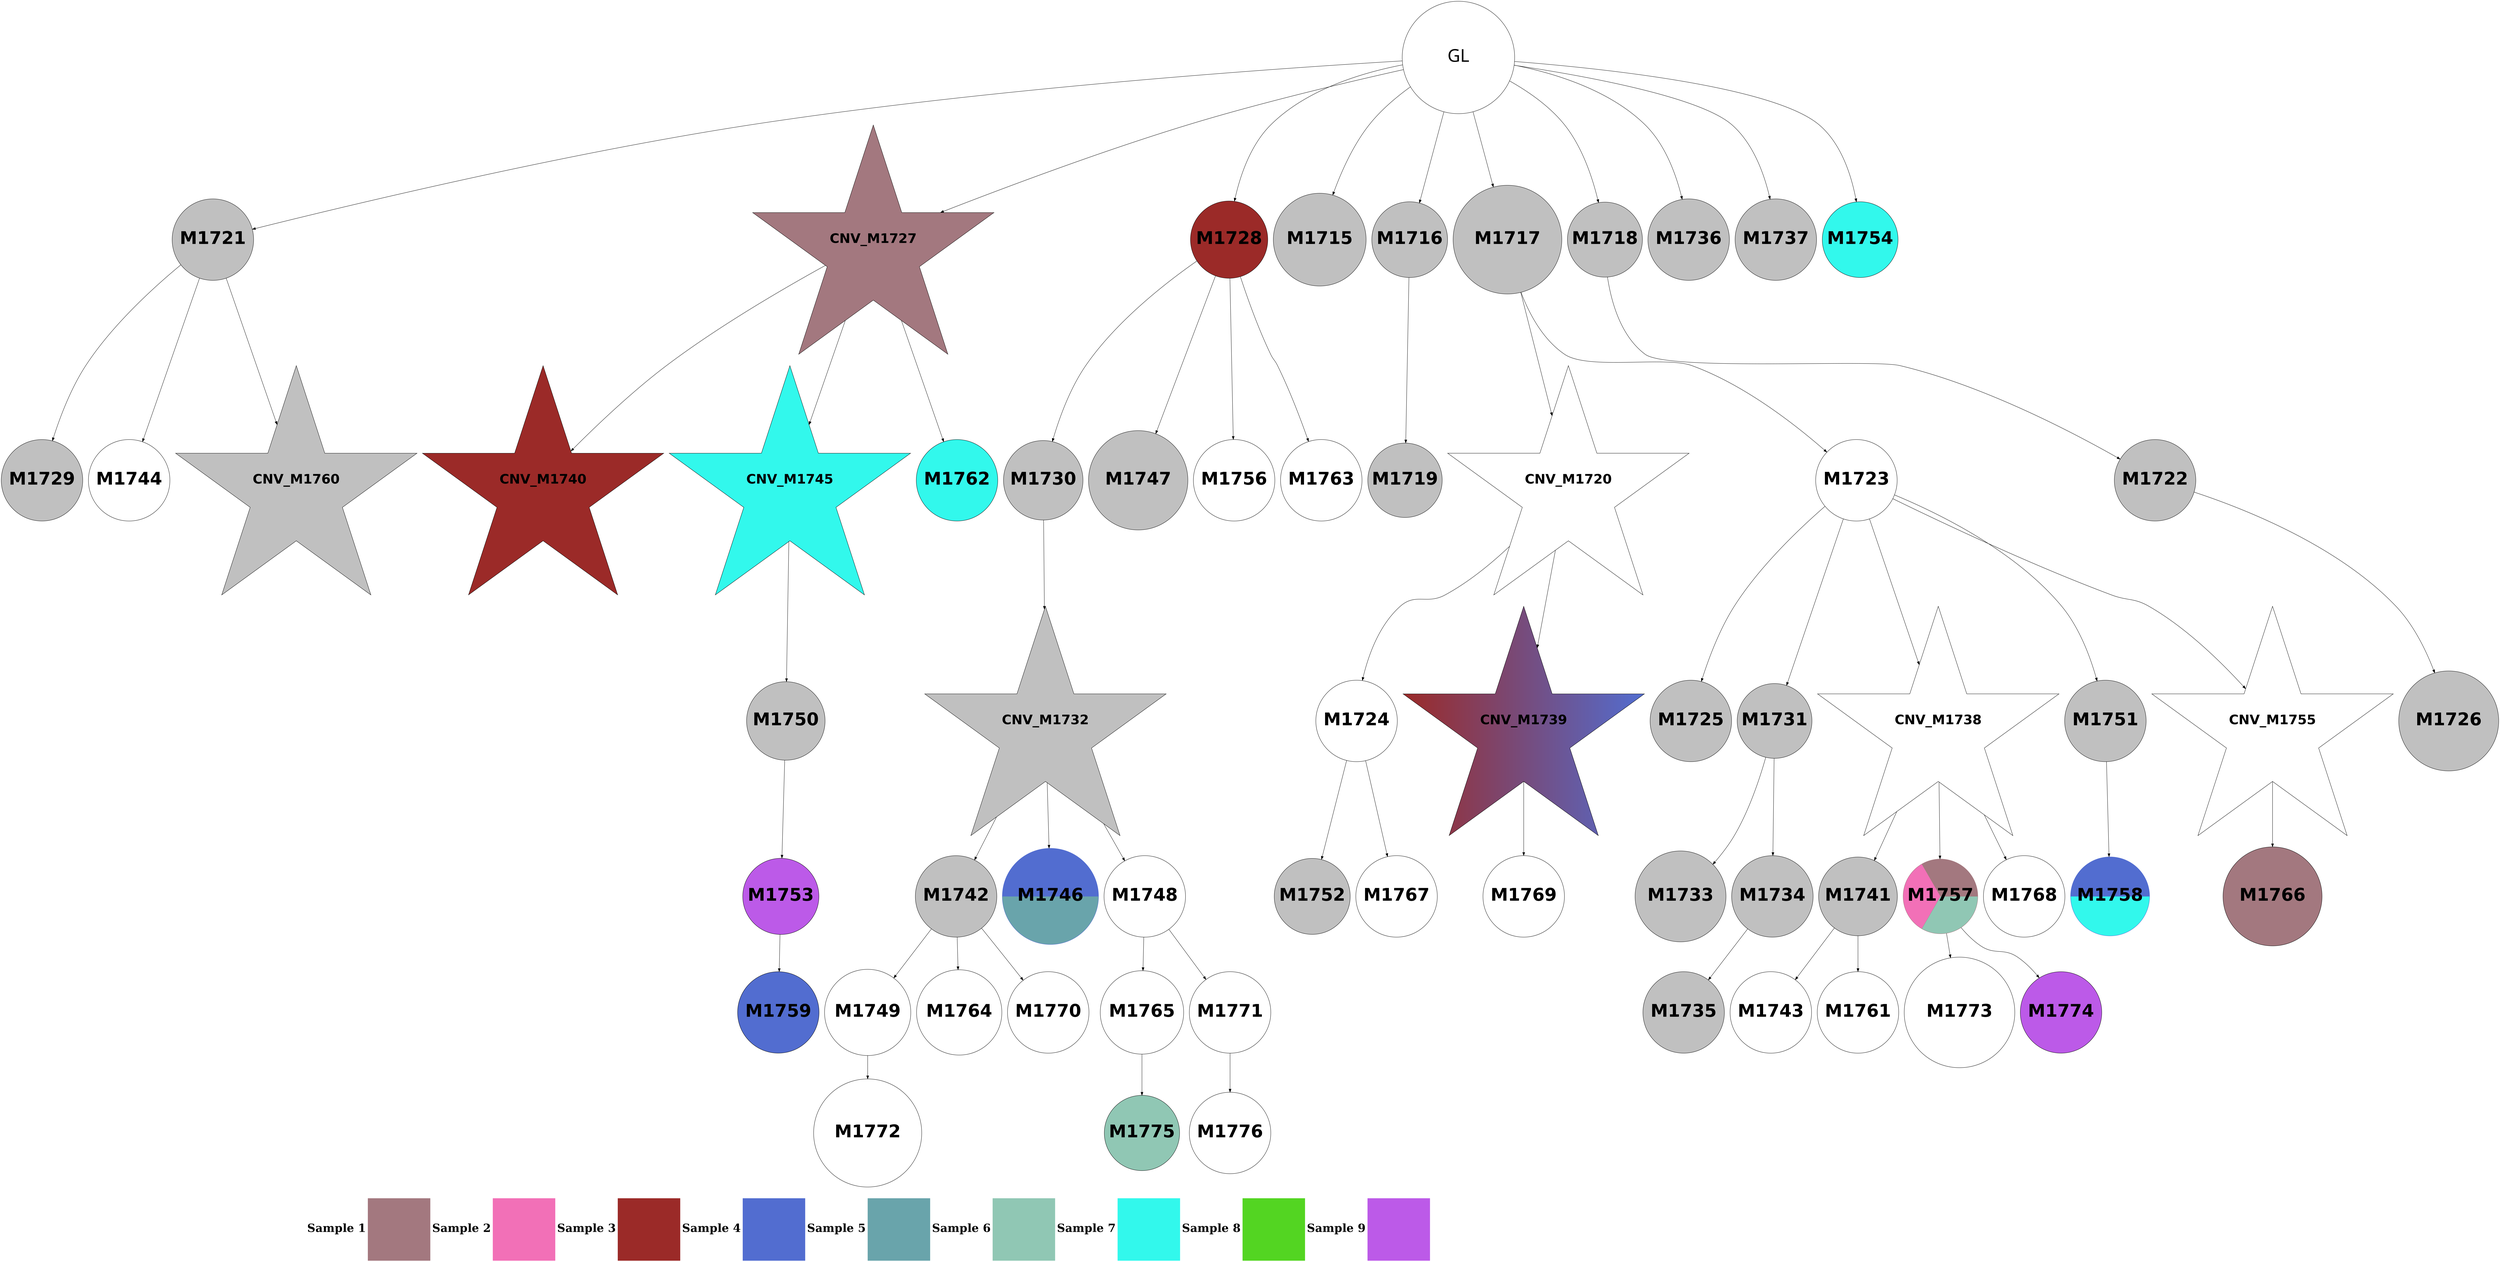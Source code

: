 digraph G { 
rankdir=TB;
1728 -> 1732;
1728 -> 1747;
1729 -> 1737;
1729 -> 1752;
1729 -> 1768;
1730 -> 1734;
1731 -> 1733;
1731 -> 1739;
1731 -> 1746;
1731 -> 1759;
1731 -> 1763;
1732 -> 1760;
1732 -> 1775;
1735 -> 1748;
1735 -> 1753;
1735 -> 1770;
1736 -> 1738;
1736 -> 1755;
1736 -> 1764;
1736 -> 1771;
1738 -> 1740;
1739 -> 1741;
1739 -> 1742;
1740 -> 1750;
1740 -> 1754;
1740 -> 1756;
1742 -> 1743;
1746 -> 1749;
1746 -> 1765;
1746 -> 1776;
1747 -> 1777;
1749 -> 1751;
1749 -> 1769;
1750 -> 1757;
1750 -> 1772;
1750 -> 1778;
1753 -> 1758;
1756 -> 1773;
1756 -> 1779;
1757 -> 1780;
1758 -> 1761;
1759 -> 1766;
1761 -> 1767;
1763 -> 1774;
1765 -> 1781;
1765 -> 1782;
1773 -> 1783;
1779 -> 1784;
1722 -> 1723;
1722 -> 1724;
1722 -> 1725;
1722 -> 1726;
1722 -> 1729;
1722 -> 1735;
1722 -> 1736;
1722 -> 1744;
1722 -> 1745;
1722 -> 1762;
1724 -> 1727;
1725 -> 1728;
1725 -> 1731;
1726 -> 1730;
1761 [shape=circle style=filled fillcolor="#bc5ae8" fontname="helvetica-bold" fontsize=56 label="M1753" width=2.73 height=2 ];
1744 [shape=circle style=filled fillcolor=grey fontname="helvetica-bold" fontsize=56 label="M1736" width=0.37 height=2 ];
1727 [shape=circle style=filled fillcolor=grey fontname="helvetica-bold" fontsize=56 label="M1719" width=3.31 height=2 ];
1737 [shape=circle style=filled fillcolor=grey fontname="helvetica-bold" fontsize=56 label="M1729" width=1.66 height=2 ];
1782 [shape=circle style=filled fillcolor="#bc5ae8" fontname="helvetica-bold" fontsize=56 label="M1774" width=0.62 height=2 ];
1769 [shape=circle style=filled fillcolor=white fontname="helvetica-bold" fontsize=56 label="M1761" width=1.25 height=2 ];
1745 [shape=circle style=filled fillcolor=grey fontname="helvetica-bold" fontsize=56 label="M1737" width=1.65 height=2 ];
1752 [shape=circle style=filled fillcolor=white fontname="helvetica-bold" fontsize=56 label="M1744" width=0.82 height=2 ];
1739 [shape=circle style=filled fillcolor=grey fontname="helvetica-bold" fontsize=56 label="M1731" width=3.15 height=2 ];
1747 [shape=star style=filled fillcolor="#9b2a28:#526dd0:#53d522" fontname="helvetica-bold" fontsize=42 label="CNV_M1739"];
1762 [shape=circle style=filled fillcolor="#32f8ec" fontname="helvetica-bold" fontsize=56 label="M1754" width=2.83 height=2 ];
1723 [shape=circle style=filled fillcolor=grey fontname="helvetica-bold" fontsize=56 label="M1715" width=4.12 height=2 ];
1768 [shape=star style=filled fillcolor=grey fontname="helvetica-bold" fontsize=42 label="CNV_M1760"];
1742 [shape=circle style=filled fillcolor=grey fontname="helvetica-bold" fontsize=56 label="M1734" width=1.24 height=2 ];
1738 [shape=circle style=filled fillcolor=grey fontname="helvetica-bold" fontsize=56 label="M1730" width=2.18 height=2 ];
1778 [shape=circle style=filled fillcolor=white fontname="helvetica-bold" fontsize=56 label="M1770" width=1.34 height=2 ];
1758 [shape=circle style=filled fillcolor=grey fontname="helvetica-bold" fontsize=56 label="M1750" width=2.32 height=2 ];
1751 [shape=circle style=filled fillcolor=white fontname="helvetica-bold" fontsize=56 label="M1743" width=0.67 height=2 ];
1772 [shape=circle style=filled fillcolor=white fontname="helvetica-bold" fontsize=56 label="M1764" width=3.79 height=2 ];
1770 [shape=circle style=filled fillcolor="#32f8ec" fontname="helvetica-bold" fontsize=56 label="M1762" width=0.68 height=2 ];
1732 [shape=circle style=filled fillcolor=white fontname="helvetica-bold" fontsize=56 label="M1724" width=0.5 height=2 ];
1776 [shape=circle style=filled fillcolor=white fontname="helvetica-bold" fontsize=56 label="M1768" width=0.66 height=2 ];
1746 [shape=star style=filled fillcolor=white fontname="helvetica-bold" fontsize=42 label="CNV_M1738"];
1749 [shape=circle style=filled fillcolor=grey fontname="helvetica-bold" fontsize=56 label="M1741" width=3.5 height=2 ];
1777 [shape=circle style=filled fillcolor=white fontname="helvetica-bold" fontsize=56 label="M1769" width=1.7 height=2 ];
1756 [shape=circle style=filled fillcolor=white fontname="helvetica-bold" fontsize=56 label="M1748" width=0.82 height=2 ];
1763 [shape=star style=filled fillcolor=white fontname="helvetica-bold" fontsize=42 label="CNV_M1755"];
1775 [shape=circle style=filled fillcolor=white fontname="helvetica-bold" fontsize=56 label="M1767" width=0.54 height=2 ];
1757 [shape=circle style=filled fillcolor=white fontname="helvetica-bold" fontsize=56 label="M1749" width=3.83 height=2 ];
1724 [shape=circle style=filled fillcolor=grey fontname="helvetica-bold" fontsize=56 label="M1716" width=2.84 height=2 ];
1743 [shape=circle style=filled fillcolor=grey fontname="helvetica-bold" fontsize=56 label="M1735" width=0.41 height=2 ];
1784 [shape=circle style=filled fillcolor=white fontname="helvetica-bold" fontsize=56 label="M1776" width=1.53 height=2 ];
1759 [shape=circle style=filled fillcolor=grey fontname="helvetica-bold" fontsize=56 label="M1751" width=0.88 height=2 ];
1748 [shape=star style=filled fillcolor="#9b2a28" fontname="helvetica-bold" fontsize=42 label="CNV_M1740"];
1764 [shape=circle style=filled fillcolor=white fontname="helvetica-bold" fontsize=56 label="M1756" width=0.89 height=2 ];
1755 [shape=circle style=filled fillcolor=grey fontname="helvetica-bold" fontsize=56 label="M1747" width=4.42 height=2 ];
1773 [shape=circle style=filled fillcolor=white fontname="helvetica-bold" fontsize=56 label="M1765" width=3.71 height=2 ];
1767 [shape=circle style=filled fillcolor="#526dd0" fontname="helvetica-bold" fontsize=56 label="M1759" width=0.07 height=2 ];
1734 [shape=circle style=filled fillcolor=grey fontname="helvetica-bold" fontsize=56 label="M1726" width=4.44 height=2 ];
1736 [shape=circle style=filled fillcolor="#9b2a28" fontname="helvetica-bold" fontsize=56 label="M1728" width=2.48 height=2 ];
1730 [shape=circle style=filled fillcolor=grey fontname="helvetica-bold" fontsize=56 label="M1722" width=1.94 height=2 ];
1753 [shape=star style=filled fillcolor="#32f8ec" fontname="helvetica-bold" fontsize=42 label="CNV_M1745"];
1750 [shape=circle style=filled fillcolor=grey fontname="helvetica-bold" fontsize=56 label="M1742" width=1.98 height=2 ];
1765 [shape=circle style=wedged color="#a3787f:#f270b7:#90c7b4" fontname="helvetica-bold" fontsize=56 label="M1757" width=3.17 height=2 ];
1728 [shape=star style=filled fillcolor=white fontname="helvetica-bold" fontsize=42 label="CNV_M1720"];
1774 [shape=circle style=filled fillcolor="#a3787f" fontname="helvetica-bold" fontsize=56 label="M1766" width=4.4 height=2 ];
1780 [shape=circle style=filled fillcolor=white fontname="helvetica-bold" fontsize=56 label="M1772" width=4.81 height=2 ];
1729 [shape=circle style=filled fillcolor=grey fontname="helvetica-bold" fontsize=56 label="M1721" width=1.02 height=2 ];
1781 [shape=circle style=filled fillcolor=white fontname="helvetica-bold" fontsize=56 label="M1773" width=4.92 height=2 ];
1760 [shape=circle style=filled fillcolor=grey fontname="helvetica-bold" fontsize=56 label="M1752" width=2.76 height=2 ];
1783 [shape=circle style=filled fillcolor="#90c7b4" fontname="helvetica-bold" fontsize=56 label="M1775" width=3 height=2 ];
1731 [shape=circle style=filled fillcolor=white fontname="helvetica-bold" fontsize=56 label="M1723" width=1.57 height=2 ];
1733 [shape=circle style=filled fillcolor=grey fontname="helvetica-bold" fontsize=56 label="M1725" width=1.06 height=2 ];
1735 [shape=star style=filled fillcolor="#a3787f" fontname="helvetica-bold" fontsize=42 label="CNV_M1727"];
1741 [shape=circle style=filled fillcolor=grey fontname="helvetica-bold" fontsize=56 label="M1733" width=4.04 height=2 ];
1779 [shape=circle style=filled fillcolor=white fontname="helvetica-bold" fontsize=56 label="M1771" width=0.56 height=2 ];
1740 [shape=star style=filled fillcolor=grey fontname="helvetica-bold" fontsize=42 label="CNV_M1732"];
1726 [shape=circle style=filled fillcolor=grey fontname="helvetica-bold" fontsize=56 label="M1718" width=3.34 height=2 ];
1722 [label="GL" fontname="arial-bold" fontsize=56 width=5 height=5];
1766 [shape=circle style=wedged color="#526dd0:#32f8ec" fontname="helvetica-bold" fontsize=56 label="M1758" width=3.52 height=2 ];
1771 [shape=circle style=filled fillcolor=white fontname="helvetica-bold" fontsize=56 label="M1763" width=1.83 height=2 ];
1754 [shape=circle style=wedged color="#526dd0:#69a4ab" fontname="helvetica-bold" fontsize=56 label="M1746" width=4.28 height=2 ];
1725 [shape=circle style=filled fillcolor=grey fontname="helvetica-bold" fontsize=56 label="M1717" width=4.83 height=2 ];
{rank=sink;
Legend[shape=none, margin=0, label=<<TABLE border="0" cellborder="0" cellspacing="0"> 
<TR><TD width="200" height="200" colspan="1"><FONT POINT-SIZE="36.0"><B>Sample 1</B></FONT></TD><TD width="200" height="200" colspan="1" BGCOLOR="#a3787f"></TD>
<TD width="200" height="200" colspan="1"><FONT POINT-SIZE="36.0"><B>Sample 2</B></FONT></TD><TD width="200" height="200" colspan="1" BGCOLOR="#f270b7"></TD>
<TD width="200" height="200" colspan="1"><FONT POINT-SIZE="36.0"><B>Sample 3</B></FONT></TD><TD width="200" height="200" colspan="1" BGCOLOR="#9b2a28"></TD>
<TD width="200" height="200" colspan="1"><FONT POINT-SIZE="36.0"><B>Sample 4</B></FONT></TD><TD width="200" height="200" colspan="1" BGCOLOR="#526dd0"></TD>
<TD width="200" height="200" colspan="1"><FONT POINT-SIZE="36.0"><B>Sample 5</B></FONT></TD><TD width="200" height="200" colspan="1" BGCOLOR="#69a4ab"></TD>
<TD width="200" height="200" colspan="1"><FONT POINT-SIZE="36.0"><B>Sample 6</B></FONT></TD><TD width="200" height="200" colspan="1" BGCOLOR="#90c7b4"></TD>
<TD width="200" height="200" colspan="1"><FONT POINT-SIZE="36.0"><B>Sample 7</B></FONT></TD><TD width="200" height="200" colspan="1" BGCOLOR="#32f8ec"></TD>
<TD width="200" height="200" colspan="1"><FONT POINT-SIZE="36.0"><B>Sample 8</B></FONT></TD><TD width="200" height="200" colspan="1" BGCOLOR="#53d522"></TD>
<TD width="200" height="200" colspan="1"><FONT POINT-SIZE="36.0"><B>Sample 9</B></FONT></TD><TD width="200" height="200" colspan="1" BGCOLOR="#bc5ae8"></TD>
</TR></TABLE>>];
} 
}